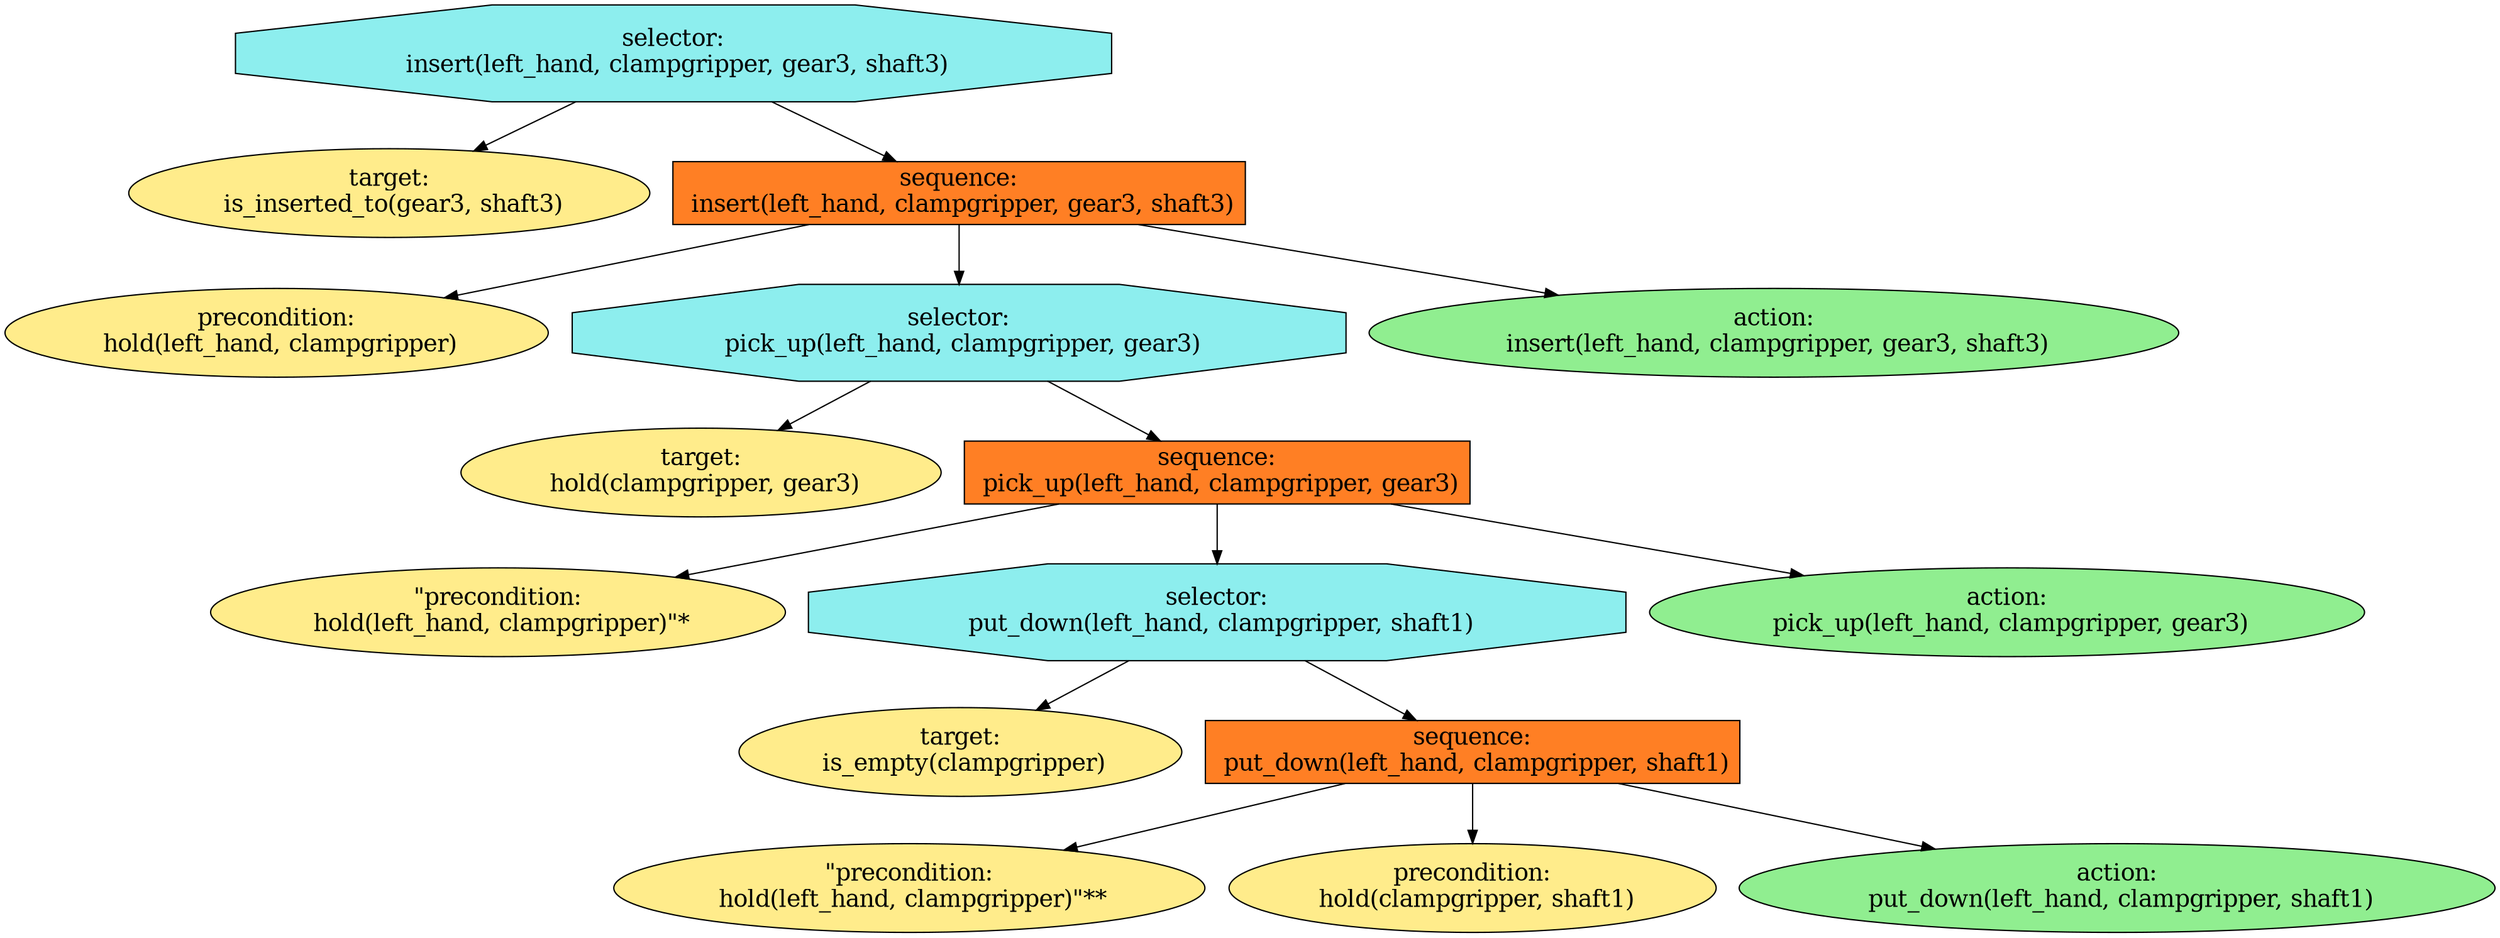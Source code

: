 digraph pastafarianism {
ordering=out;
graph [fontname="times-roman"];
node [fontname="times-roman"];
edge [fontname="times-roman"];
"selector:
 insert(left_hand, clampgripper, gear3, shaft3)" [fillcolor=darkslategray2, fontcolor=black, fontsize=18, label="selector:
 insert(left_hand, clampgripper, gear3, shaft3)", shape=octagon, style=filled];
"target:
 is_inserted_to(gear3, shaft3)" [fillcolor=lightgoldenrod1, fontcolor=black, fontsize=18, label="target:
 is_inserted_to(gear3, shaft3)", shape=ellipse, style=filled];
"selector:
 insert(left_hand, clampgripper, gear3, shaft3)" -> "target:
 is_inserted_to(gear3, shaft3)";
"sequence:
 insert(left_hand, clampgripper, gear3, shaft3)" [fillcolor=chocolate1, fontcolor=black, fontsize=18, label="sequence:
 insert(left_hand, clampgripper, gear3, shaft3)", shape=box, style=filled];
"selector:
 insert(left_hand, clampgripper, gear3, shaft3)" -> "sequence:
 insert(left_hand, clampgripper, gear3, shaft3)";
"precondition:
 hold(left_hand, clampgripper)" [fillcolor=lightgoldenrod1, fontcolor=black, fontsize=18, label="precondition:
 hold(left_hand, clampgripper)", shape=ellipse, style=filled];
"sequence:
 insert(left_hand, clampgripper, gear3, shaft3)" -> "precondition:
 hold(left_hand, clampgripper)";
"selector:
 pick_up(left_hand, clampgripper, gear3)" [fillcolor=darkslategray2, fontcolor=black, fontsize=18, label="selector:
 pick_up(left_hand, clampgripper, gear3)", shape=octagon, style=filled];
"sequence:
 insert(left_hand, clampgripper, gear3, shaft3)" -> "selector:
 pick_up(left_hand, clampgripper, gear3)";
"target:
 hold(clampgripper, gear3)" [fillcolor=lightgoldenrod1, fontcolor=black, fontsize=18, label="target:
 hold(clampgripper, gear3)", shape=ellipse, style=filled];
"selector:
 pick_up(left_hand, clampgripper, gear3)" -> "target:
 hold(clampgripper, gear3)";
"sequence:
 pick_up(left_hand, clampgripper, gear3)" [fillcolor=chocolate1, fontcolor=black, fontsize=18, label="sequence:
 pick_up(left_hand, clampgripper, gear3)", shape=box, style=filled];
"selector:
 pick_up(left_hand, clampgripper, gear3)" -> "sequence:
 pick_up(left_hand, clampgripper, gear3)";
"\"precondition:\n hold(left_hand, clampgripper)\"*" [fillcolor=lightgoldenrod1, fontcolor=black, fontsize=18, label="\"precondition:\n hold(left_hand, clampgripper)\"*", shape=ellipse, style=filled];
"sequence:
 pick_up(left_hand, clampgripper, gear3)" -> "\"precondition:\n hold(left_hand, clampgripper)\"*";
"selector:
 put_down(left_hand, clampgripper, shaft1)" [fillcolor=darkslategray2, fontcolor=black, fontsize=18, label="selector:
 put_down(left_hand, clampgripper, shaft1)", shape=octagon, style=filled];
"sequence:
 pick_up(left_hand, clampgripper, gear3)" -> "selector:
 put_down(left_hand, clampgripper, shaft1)";
"target:
 is_empty(clampgripper)" [fillcolor=lightgoldenrod1, fontcolor=black, fontsize=18, label="target:
 is_empty(clampgripper)", shape=ellipse, style=filled];
"selector:
 put_down(left_hand, clampgripper, shaft1)" -> "target:
 is_empty(clampgripper)";
"sequence:
 put_down(left_hand, clampgripper, shaft1)" [fillcolor=chocolate1, fontcolor=black, fontsize=18, label="sequence:
 put_down(left_hand, clampgripper, shaft1)", shape=box, style=filled];
"selector:
 put_down(left_hand, clampgripper, shaft1)" -> "sequence:
 put_down(left_hand, clampgripper, shaft1)";
"\"precondition:\n hold(left_hand, clampgripper)\"**" [fillcolor=lightgoldenrod1, fontcolor=black, fontsize=18, label="\"precondition:\n hold(left_hand, clampgripper)\"**", shape=ellipse, style=filled];
"sequence:
 put_down(left_hand, clampgripper, shaft1)" -> "\"precondition:\n hold(left_hand, clampgripper)\"**";
"precondition:
 hold(clampgripper, shaft1)" [fillcolor=lightgoldenrod1, fontcolor=black, fontsize=18, label="precondition:
 hold(clampgripper, shaft1)", shape=ellipse, style=filled];
"sequence:
 put_down(left_hand, clampgripper, shaft1)" -> "precondition:
 hold(clampgripper, shaft1)";
"action:
 put_down(left_hand, clampgripper, shaft1)" [fillcolor=lightgreen, fontcolor=black, fontsize=18, label="action:
 put_down(left_hand, clampgripper, shaft1)", shape=ellipse, style=filled];
"sequence:
 put_down(left_hand, clampgripper, shaft1)" -> "action:
 put_down(left_hand, clampgripper, shaft1)";
"action:
 pick_up(left_hand, clampgripper, gear3)" [fillcolor=lightgreen, fontcolor=black, fontsize=18, label="action:
 pick_up(left_hand, clampgripper, gear3)", shape=ellipse, style=filled];
"sequence:
 pick_up(left_hand, clampgripper, gear3)" -> "action:
 pick_up(left_hand, clampgripper, gear3)";
"action:
 insert(left_hand, clampgripper, gear3, shaft3)" [fillcolor=lightgreen, fontcolor=black, fontsize=18, label="action:
 insert(left_hand, clampgripper, gear3, shaft3)", shape=ellipse, style=filled];
"sequence:
 insert(left_hand, clampgripper, gear3, shaft3)" -> "action:
 insert(left_hand, clampgripper, gear3, shaft3)";
}
